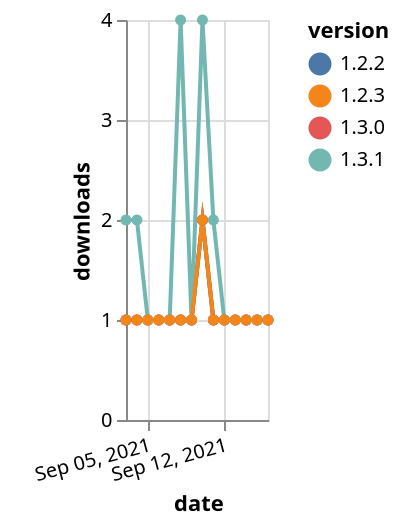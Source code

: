 {"$schema": "https://vega.github.io/schema/vega-lite/v5.json", "description": "A simple bar chart with embedded data.", "data": {"values": [{"date": "2021-09-03", "total": 170, "delta": 1, "version": "1.3.0"}, {"date": "2021-09-04", "total": 171, "delta": 1, "version": "1.3.0"}, {"date": "2021-09-05", "total": 172, "delta": 1, "version": "1.3.0"}, {"date": "2021-09-06", "total": 173, "delta": 1, "version": "1.3.0"}, {"date": "2021-09-07", "total": 174, "delta": 1, "version": "1.3.0"}, {"date": "2021-09-08", "total": 175, "delta": 1, "version": "1.3.0"}, {"date": "2021-09-09", "total": 176, "delta": 1, "version": "1.3.0"}, {"date": "2021-09-10", "total": 178, "delta": 2, "version": "1.3.0"}, {"date": "2021-09-11", "total": 179, "delta": 1, "version": "1.3.0"}, {"date": "2021-09-12", "total": 180, "delta": 1, "version": "1.3.0"}, {"date": "2021-09-13", "total": 181, "delta": 1, "version": "1.3.0"}, {"date": "2021-09-14", "total": 182, "delta": 1, "version": "1.3.0"}, {"date": "2021-09-15", "total": 183, "delta": 1, "version": "1.3.0"}, {"date": "2021-09-16", "total": 184, "delta": 1, "version": "1.3.0"}, {"date": "2021-09-03", "total": 177, "delta": 1, "version": "1.2.2"}, {"date": "2021-09-04", "total": 178, "delta": 1, "version": "1.2.2"}, {"date": "2021-09-05", "total": 179, "delta": 1, "version": "1.2.2"}, {"date": "2021-09-06", "total": 180, "delta": 1, "version": "1.2.2"}, {"date": "2021-09-07", "total": 181, "delta": 1, "version": "1.2.2"}, {"date": "2021-09-08", "total": 182, "delta": 1, "version": "1.2.2"}, {"date": "2021-09-09", "total": 183, "delta": 1, "version": "1.2.2"}, {"date": "2021-09-10", "total": 185, "delta": 2, "version": "1.2.2"}, {"date": "2021-09-11", "total": 186, "delta": 1, "version": "1.2.2"}, {"date": "2021-09-12", "total": 187, "delta": 1, "version": "1.2.2"}, {"date": "2021-09-13", "total": 188, "delta": 1, "version": "1.2.2"}, {"date": "2021-09-14", "total": 189, "delta": 1, "version": "1.2.2"}, {"date": "2021-09-15", "total": 190, "delta": 1, "version": "1.2.2"}, {"date": "2021-09-16", "total": 191, "delta": 1, "version": "1.2.2"}, {"date": "2021-09-03", "total": 338, "delta": 2, "version": "1.3.1"}, {"date": "2021-09-04", "total": 340, "delta": 2, "version": "1.3.1"}, {"date": "2021-09-05", "total": 341, "delta": 1, "version": "1.3.1"}, {"date": "2021-09-06", "total": 342, "delta": 1, "version": "1.3.1"}, {"date": "2021-09-07", "total": 343, "delta": 1, "version": "1.3.1"}, {"date": "2021-09-08", "total": 347, "delta": 4, "version": "1.3.1"}, {"date": "2021-09-09", "total": 348, "delta": 1, "version": "1.3.1"}, {"date": "2021-09-10", "total": 352, "delta": 4, "version": "1.3.1"}, {"date": "2021-09-11", "total": 354, "delta": 2, "version": "1.3.1"}, {"date": "2021-09-12", "total": 355, "delta": 1, "version": "1.3.1"}, {"date": "2021-09-13", "total": 356, "delta": 1, "version": "1.3.1"}, {"date": "2021-09-14", "total": 357, "delta": 1, "version": "1.3.1"}, {"date": "2021-09-15", "total": 358, "delta": 1, "version": "1.3.1"}, {"date": "2021-09-16", "total": 359, "delta": 1, "version": "1.3.1"}, {"date": "2021-09-03", "total": 183, "delta": 1, "version": "1.2.3"}, {"date": "2021-09-04", "total": 184, "delta": 1, "version": "1.2.3"}, {"date": "2021-09-05", "total": 185, "delta": 1, "version": "1.2.3"}, {"date": "2021-09-06", "total": 186, "delta": 1, "version": "1.2.3"}, {"date": "2021-09-07", "total": 187, "delta": 1, "version": "1.2.3"}, {"date": "2021-09-08", "total": 188, "delta": 1, "version": "1.2.3"}, {"date": "2021-09-09", "total": 189, "delta": 1, "version": "1.2.3"}, {"date": "2021-09-10", "total": 191, "delta": 2, "version": "1.2.3"}, {"date": "2021-09-11", "total": 192, "delta": 1, "version": "1.2.3"}, {"date": "2021-09-12", "total": 193, "delta": 1, "version": "1.2.3"}, {"date": "2021-09-13", "total": 194, "delta": 1, "version": "1.2.3"}, {"date": "2021-09-14", "total": 195, "delta": 1, "version": "1.2.3"}, {"date": "2021-09-15", "total": 196, "delta": 1, "version": "1.2.3"}, {"date": "2021-09-16", "total": 197, "delta": 1, "version": "1.2.3"}]}, "width": "container", "mark": {"type": "line", "point": {"filled": true}}, "encoding": {"x": {"field": "date", "type": "temporal", "timeUnit": "yearmonthdate", "title": "date", "axis": {"labelAngle": -15}}, "y": {"field": "delta", "type": "quantitative", "title": "downloads"}, "color": {"field": "version", "type": "nominal"}, "tooltip": {"field": "delta"}}}
